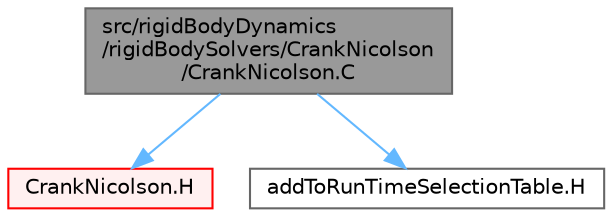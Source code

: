 digraph "src/rigidBodyDynamics/rigidBodySolvers/CrankNicolson/CrankNicolson.C"
{
 // LATEX_PDF_SIZE
  bgcolor="transparent";
  edge [fontname=Helvetica,fontsize=10,labelfontname=Helvetica,labelfontsize=10];
  node [fontname=Helvetica,fontsize=10,shape=box,height=0.2,width=0.4];
  Node1 [id="Node000001",label="src/rigidBodyDynamics\l/rigidBodySolvers/CrankNicolson\l/CrankNicolson.C",height=0.2,width=0.4,color="gray40", fillcolor="grey60", style="filled", fontcolor="black",tooltip=" "];
  Node1 -> Node2 [id="edge1_Node000001_Node000002",color="steelblue1",style="solid",tooltip=" "];
  Node2 [id="Node000002",label="CrankNicolson.H",height=0.2,width=0.4,color="red", fillcolor="#FFF0F0", style="filled",URL="$rigidBodyDynamics_2rigidBodySolvers_2CrankNicolson_2CrankNicolson_8H.html",tooltip=" "];
  Node1 -> Node265 [id="edge2_Node000001_Node000265",color="steelblue1",style="solid",tooltip=" "];
  Node265 [id="Node000265",label="addToRunTimeSelectionTable.H",height=0.2,width=0.4,color="grey40", fillcolor="white", style="filled",URL="$addToRunTimeSelectionTable_8H.html",tooltip="Macros for easy insertion into run-time selection tables."];
}
